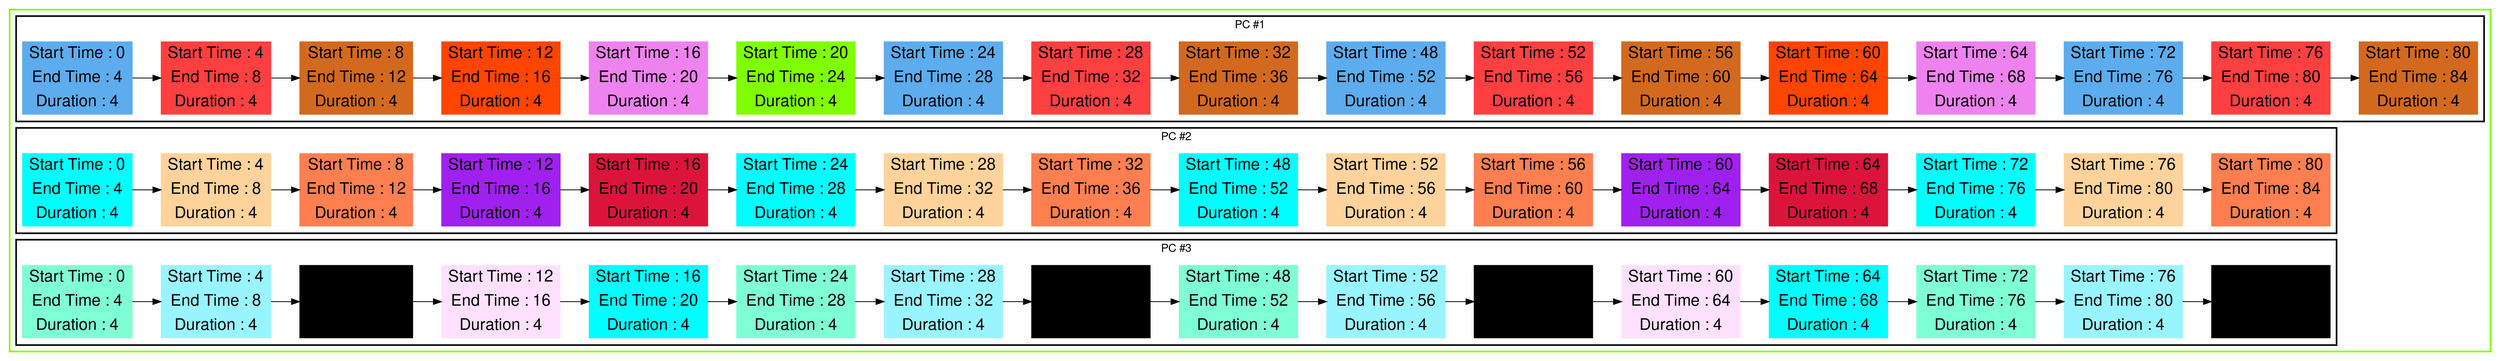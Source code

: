 digraph G {

fontname="Helvetica,Arial,sans-serif"
node [fontname="Helvetica,Arial,sans-serif"]
edge [fontname="Helvetica,Arial,sans-serif"]
graph [rankdir = "LR"];
node [fontsize = "20" shape = "ellipse"];

    subgraph cluster_Mod_0{
        color =chartreuse
        style = bold
        subgraph cluster_0{
           node [style=filled]
           color = black


            "node0" [
               label = "Start Time : 0 | End Time : 4 | Duration : 4"
               shape = "record"
               color = steelblue2
            ]

            "node20" [
               label = "Start Time : 4 | End Time : 8 | Duration : 4"
               shape = "record"
               color = brown1
            ]

            "node33" [
               label = "Start Time : 8 | End Time : 12 | Duration : 4"
               shape = "record"
               color = chocolate
            ]

            "node12" [
               label = "Start Time : 12 | End Time : 16 | Duration : 4"
               shape = "record"
               color = orangered1
            ]

            "node18" [
               label = "Start Time : 16 | End Time : 20 | Duration : 4"
               shape = "record"
               color = violet
            ]

            "node32" [
               label = "Start Time : 20 | End Time : 24 | Duration : 4"
               shape = "record"
               color = chartreuse
            ]

            "node1" [
               label = "Start Time : 24 | End Time : 28 | Duration : 4"
               shape = "record"
               color = steelblue2
            ]

            "node21" [
               label = "Start Time : 28 | End Time : 32 | Duration : 4"
               shape = "record"
               color = brown1
            ]

            "node34" [
               label = "Start Time : 32 | End Time : 36 | Duration : 4"
               shape = "record"
               color = chocolate
            ]

            "node2" [
               label = "Start Time : 48 | End Time : 52 | Duration : 4"
               shape = "record"
               color = steelblue2
            ]

            "node22" [
               label = "Start Time : 52 | End Time : 56 | Duration : 4"
               shape = "record"
               color = brown1
            ]

            "node35" [
               label = "Start Time : 56 | End Time : 60 | Duration : 4"
               shape = "record"
               color = chocolate
            ]

            "node13" [
               label = "Start Time : 60 | End Time : 64 | Duration : 4"
               shape = "record"
               color = orangered1
            ]

            "node19" [
               label = "Start Time : 64 | End Time : 68 | Duration : 4"
               shape = "record"
               color = violet
            ]

            "node3" [
               label = "Start Time : 72 | End Time : 76 | Duration : 4"
               shape = "record"
               color = steelblue2
            ]

            "node23" [
               label = "Start Time : 76 | End Time : 80 | Duration : 4"
               shape = "record"
               color = brown1
            ]

            "node36" [
               label = "Start Time : 80 | End Time : 84 | Duration : 4"
               shape = "record"
               color = chocolate
            ]

            node0 -> node20 -> node33 -> node12 -> node18 -> node32 -> node1 -> node21 -> node34 -> node2 -> node22 -> node35 -> node13 -> node19 -> node3 -> node23 -> node36

            label = "PC #1"

        }
        subgraph cluster_1{
           node [style=filled]
           color = black


            "node4" [
               label = "Start Time : 0 | End Time : 4 | Duration : 4"
               shape = "record"
               color = aqua
            ]

            "node24" [
               label = "Start Time : 4 | End Time : 8 | Duration : 4"
               shape = "record"
               color = burlywood1
            ]

            "node37" [
               label = "Start Time : 8 | End Time : 12 | Duration : 4"
               shape = "record"
               color = coral
            ]

            "node14" [
               label = "Start Time : 12 | End Time : 16 | Duration : 4"
               shape = "record"
               color = x11purple
            ]

            "node45" [
               label = "Start Time : 16 | End Time : 20 | Duration : 4"
               shape = "record"
               color = crimson
            ]

            "node5" [
               label = "Start Time : 24 | End Time : 28 | Duration : 4"
               shape = "record"
               color = aqua
            ]

            "node25" [
               label = "Start Time : 28 | End Time : 32 | Duration : 4"
               shape = "record"
               color = burlywood1
            ]

            "node38" [
               label = "Start Time : 32 | End Time : 36 | Duration : 4"
               shape = "record"
               color = coral
            ]

            "node6" [
               label = "Start Time : 48 | End Time : 52 | Duration : 4"
               shape = "record"
               color = aqua
            ]

            "node26" [
               label = "Start Time : 52 | End Time : 56 | Duration : 4"
               shape = "record"
               color = burlywood1
            ]

            "node39" [
               label = "Start Time : 56 | End Time : 60 | Duration : 4"
               shape = "record"
               color = coral
            ]

            "node15" [
               label = "Start Time : 60 | End Time : 64 | Duration : 4"
               shape = "record"
               color = x11purple
            ]

            "node46" [
               label = "Start Time : 64 | End Time : 68 | Duration : 4"
               shape = "record"
               color = crimson
            ]

            "node7" [
               label = "Start Time : 72 | End Time : 76 | Duration : 4"
               shape = "record"
               color = aqua
            ]

            "node27" [
               label = "Start Time : 76 | End Time : 80 | Duration : 4"
               shape = "record"
               color = burlywood1
            ]

            "node40" [
               label = "Start Time : 80 | End Time : 84 | Duration : 4"
               shape = "record"
               color = coral
            ]

            node4 -> node24 -> node37 -> node14 -> node45 -> node5 -> node25 -> node38 -> node6 -> node26 -> node39 -> node15 -> node46 -> node7 -> node27 -> node40

            label = "PC #2"

        }
        subgraph cluster_2{
           node [style=filled]
           color = black


            "node8" [
               label = "Start Time : 0 | End Time : 4 | Duration : 4"
               shape = "record"
               color = aquamarine
            ]

            "node28" [
               label = "Start Time : 4 | End Time : 8 | Duration : 4"
               shape = "record"
               color = cadetblue1
            ]

            "node41" [
               label = "Start Time : 8 | End Time : 12 | Duration : 4"
               shape = "record"
               color = cornflower
            ]

            "node16" [
               label = "Start Time : 12 | End Time : 16 | Duration : 4"
               shape = "record"
               color = thistle1
            ]

            "node47" [
               label = "Start Time : 16 | End Time : 20 | Duration : 4"
               shape = "record"
               color = cyan
            ]

            "node9" [
               label = "Start Time : 24 | End Time : 28 | Duration : 4"
               shape = "record"
               color = aquamarine
            ]

            "node29" [
               label = "Start Time : 28 | End Time : 32 | Duration : 4"
               shape = "record"
               color = cadetblue1
            ]

            "node42" [
               label = "Start Time : 32 | End Time : 36 | Duration : 4"
               shape = "record"
               color = cornflower
            ]

            "node10" [
               label = "Start Time : 48 | End Time : 52 | Duration : 4"
               shape = "record"
               color = aquamarine
            ]

            "node30" [
               label = "Start Time : 52 | End Time : 56 | Duration : 4"
               shape = "record"
               color = cadetblue1
            ]

            "node43" [
               label = "Start Time : 56 | End Time : 60 | Duration : 4"
               shape = "record"
               color = cornflower
            ]

            "node17" [
               label = "Start Time : 60 | End Time : 64 | Duration : 4"
               shape = "record"
               color = thistle1
            ]

            "node48" [
               label = "Start Time : 64 | End Time : 68 | Duration : 4"
               shape = "record"
               color = cyan
            ]

            "node11" [
               label = "Start Time : 72 | End Time : 76 | Duration : 4"
               shape = "record"
               color = aquamarine
            ]

            "node31" [
               label = "Start Time : 76 | End Time : 80 | Duration : 4"
               shape = "record"
               color = cadetblue1
            ]

            "node44" [
               label = "Start Time : 80 | End Time : 84 | Duration : 4"
               shape = "record"
               color = cornflower
            ]

            node8 -> node28 -> node41 -> node16 -> node47 -> node9 -> node29 -> node42 -> node10 -> node30 -> node43 -> node17 -> node48 -> node11 -> node31 -> node44

            label = "PC #3"

        }
    }




}

